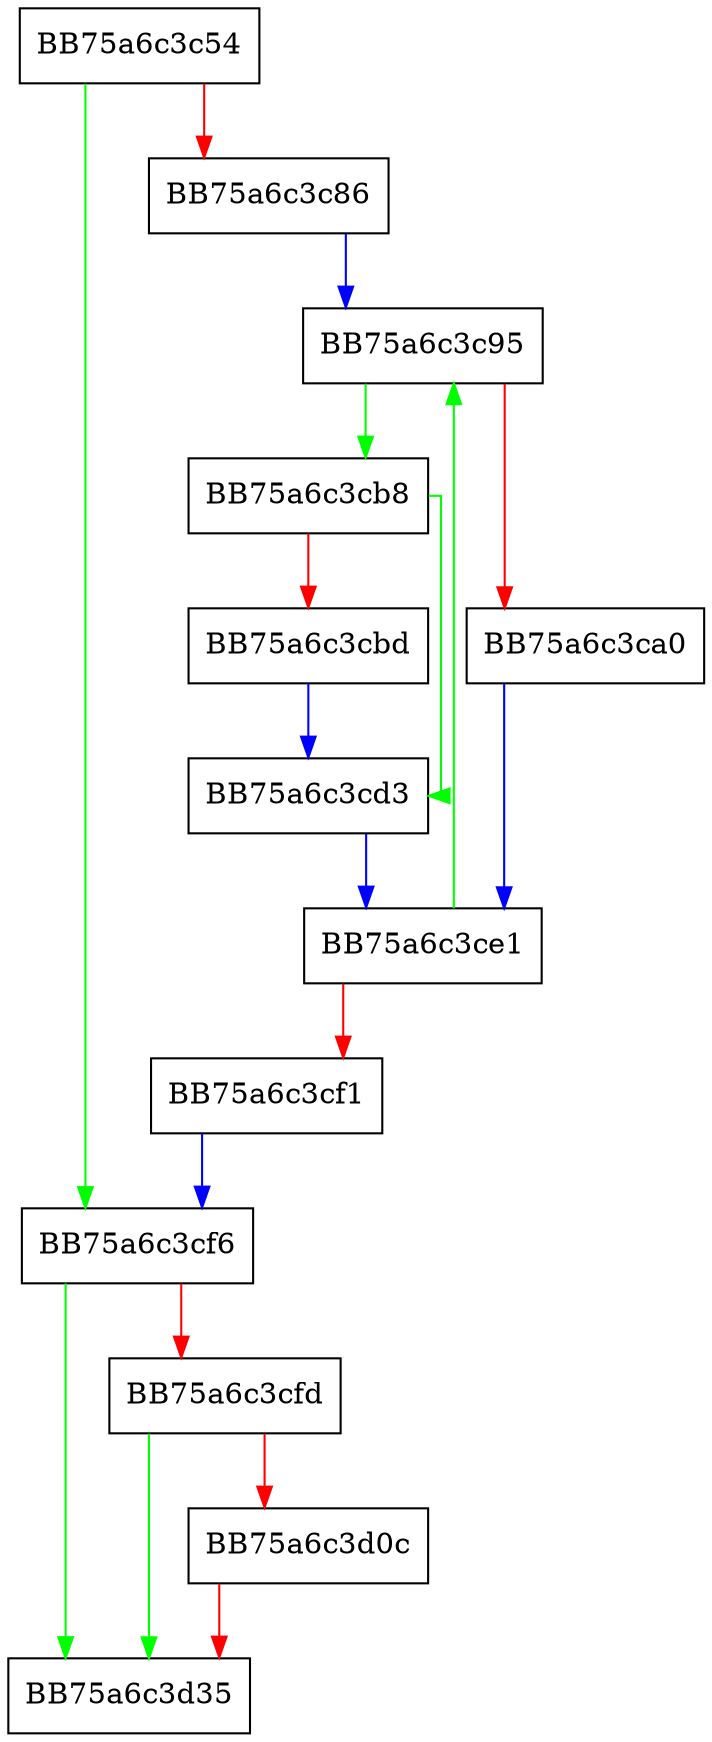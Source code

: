 digraph sqlite3CollapseDatabaseArray {
  node [shape="box"];
  graph [splines=ortho];
  BB75a6c3c54 -> BB75a6c3cf6 [color="green"];
  BB75a6c3c54 -> BB75a6c3c86 [color="red"];
  BB75a6c3c86 -> BB75a6c3c95 [color="blue"];
  BB75a6c3c95 -> BB75a6c3cb8 [color="green"];
  BB75a6c3c95 -> BB75a6c3ca0 [color="red"];
  BB75a6c3ca0 -> BB75a6c3ce1 [color="blue"];
  BB75a6c3cb8 -> BB75a6c3cd3 [color="green"];
  BB75a6c3cb8 -> BB75a6c3cbd [color="red"];
  BB75a6c3cbd -> BB75a6c3cd3 [color="blue"];
  BB75a6c3cd3 -> BB75a6c3ce1 [color="blue"];
  BB75a6c3ce1 -> BB75a6c3c95 [color="green"];
  BB75a6c3ce1 -> BB75a6c3cf1 [color="red"];
  BB75a6c3cf1 -> BB75a6c3cf6 [color="blue"];
  BB75a6c3cf6 -> BB75a6c3d35 [color="green"];
  BB75a6c3cf6 -> BB75a6c3cfd [color="red"];
  BB75a6c3cfd -> BB75a6c3d35 [color="green"];
  BB75a6c3cfd -> BB75a6c3d0c [color="red"];
  BB75a6c3d0c -> BB75a6c3d35 [color="red"];
}
